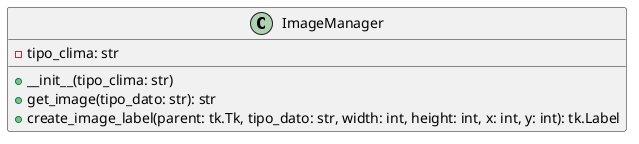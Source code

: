 @startuml image_manager

class ImageManager {
    - tipo_clima: str
    + __init__(tipo_clima: str)
    + get_image(tipo_dato: str): str
    + create_image_label(parent: tk.Tk, tipo_dato: str, width: int, height: int, x: int, y: int): tk.Label
}

@enduml

